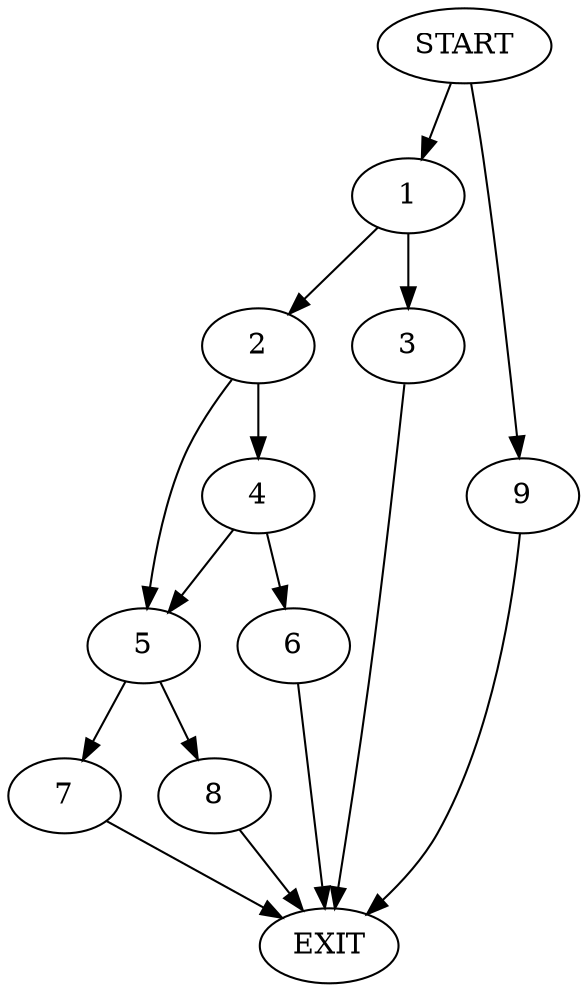 digraph {
0 [label="START"]
10 [label="EXIT"]
0 -> 1
1 -> 2
1 -> 3
3 -> 10
2 -> 4
2 -> 5
4 -> 5
4 -> 6
5 -> 7
5 -> 8
6 -> 10
7 -> 10
8 -> 10
0 -> 9
9 -> 10
}
